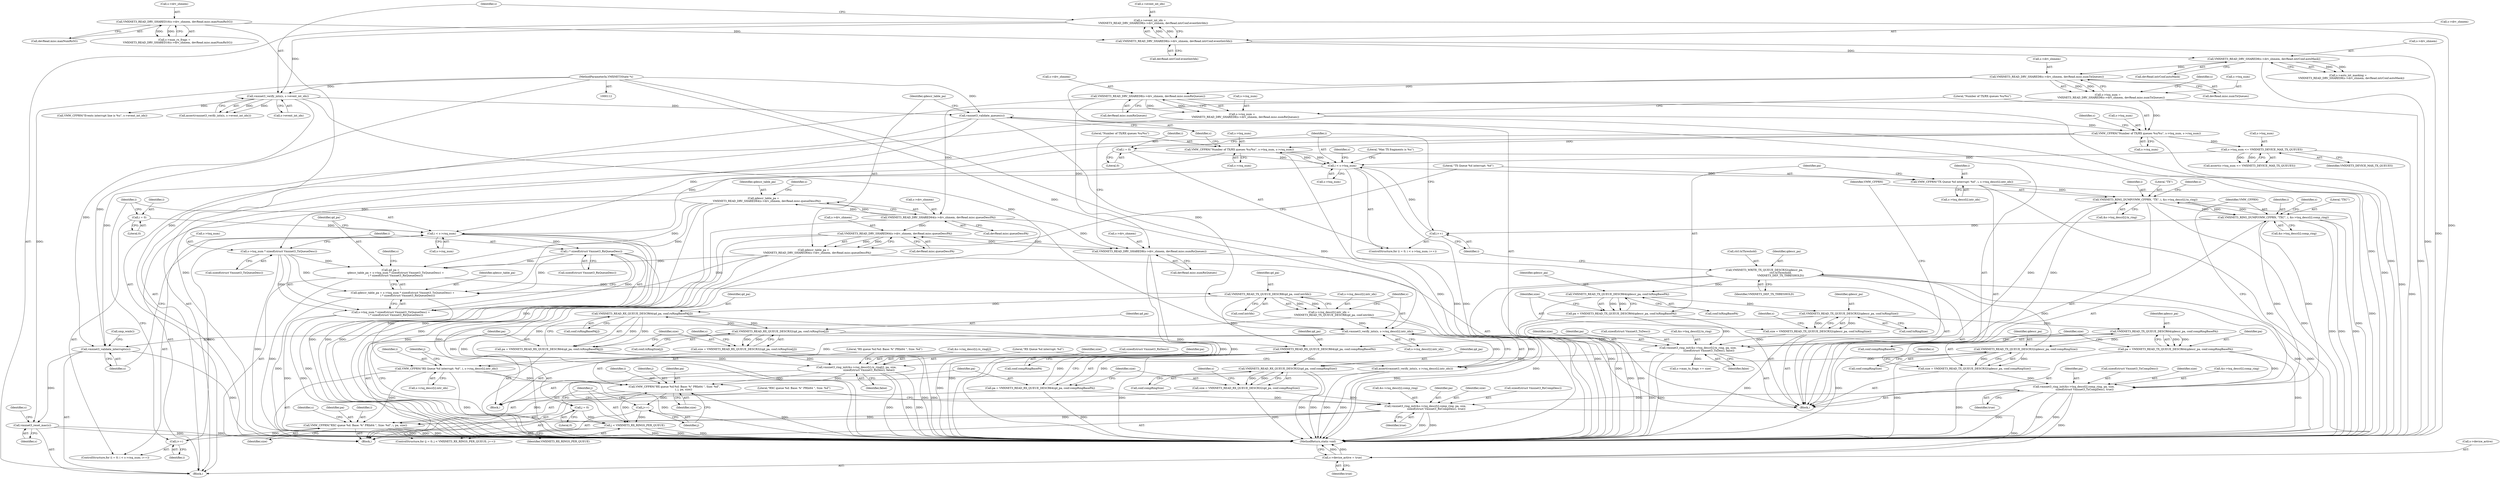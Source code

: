 digraph "0_qemu_9878d173f574df74bde0ff50b2f81009fbee81bb@pointer" {
"1000440" [label="(Call,i < s->rxq_num)"];
"1000437" [label="(Call,i = 0)"];
"1000445" [label="(Call,i++)"];
"1000576" [label="(Call,VMW_CFPRN(\"RXC queue %d: Base: %\" PRIx64 \", Size: %d\", i, pa, size))"];
"1000488" [label="(Call,VMW_CFPRN(\"RX Queue %d interrupt: %d\", i, s->rxq_descr[i].intr_idx))"];
"1000461" [label="(Call,i * sizeof(struct Vmxnet3_RxQueueDesc))"];
"1000440" [label="(Call,i < s->rxq_num)"];
"1000221" [label="(Call,VMW_CFPRN(\"Number of TX/RX queues %u/%u\", s->txq_num, s->rxq_num))"];
"1000195" [label="(Call,s->txq_num =\n        VMXNET3_READ_DRV_SHARED8(s->drv_shmem, devRead.misc.numTxQueues))"];
"1000199" [label="(Call,VMXNET3_READ_DRV_SHARED8(s->drv_shmem, devRead.misc.numTxQueues))"];
"1000179" [label="(Call,VMXNET3_READ_DRV_SHARED8(s->drv_shmem, devRead.intrConf.autoMask))"];
"1000155" [label="(Call,VMXNET3_READ_DRV_SHARED8(s->drv_shmem, devRead.intrConf.eventIntrIdx))"];
"1000125" [label="(Call,VMXNET3_READ_DRV_SHARED16(s->drv_shmem, devRead.misc.maxNumRxSG))"];
"1000208" [label="(Call,s->rxq_num =\n        VMXNET3_READ_DRV_SHARED8(s->drv_shmem, devRead.misc.numRxQueues))"];
"1000212" [label="(Call,VMXNET3_READ_DRV_SHARED8(s->drv_shmem, devRead.misc.numRxQueues))"];
"1000272" [label="(Call,VMW_CFPRN(\"Number of TX/RX queues %u/%u\", s->txq_num, s->rxq_num))"];
"1000255" [label="(Call,i < s->txq_num)"];
"1000252" [label="(Call,i = 0)"];
"1000260" [label="(Call,i++)"];
"1000376" [label="(Call,VMXNET3_RING_DUMP(VMW_CFPRN, \"TXC\", i, &s->txq_descr[i].comp_ring))"];
"1000331" [label="(Call,VMXNET3_RING_DUMP(VMW_CFPRN, \"TX\", i, &s->txq_descr[i].tx_ring))"];
"1000293" [label="(Call,VMW_CFPRN(\"TX Queue %d interrupt: %d\", i, s->txq_descr[i].intr_idx))"];
"1000317" [label="(Call,vmxnet3_ring_init(&s->txq_descr[i].tx_ring, pa, size,\n                          sizeof(struct Vmxnet3_TxDesc), false))"];
"1000303" [label="(Call,pa = VMXNET3_READ_TX_QUEUE_DESCR64(qdescr_pa, conf.txRingBasePA))"];
"1000305" [label="(Call,VMXNET3_READ_TX_QUEUE_DESCR64(qdescr_pa, conf.txRingBasePA))"];
"1000406" [label="(Call,VMXNET3_WRITE_TX_QUEUE_DESCR32(qdescr_pa,\n                                       ctrl.txThreshold,\n                                       VMXNET3_DEF_TX_THRESHOLD))"];
"1000357" [label="(Call,VMXNET3_READ_TX_QUEUE_DESCR32(qdescr_pa, conf.compRingSize))"];
"1000350" [label="(Call,VMXNET3_READ_TX_QUEUE_DESCR64(qdescr_pa, conf.compRingBasePA))"];
"1000312" [label="(Call,VMXNET3_READ_TX_QUEUE_DESCR32(qdescr_pa, conf.txRingSize))"];
"1000310" [label="(Call,size = VMXNET3_READ_TX_QUEUE_DESCR32(qdescr_pa, conf.txRingSize))"];
"1000362" [label="(Call,vmxnet3_ring_init(&s->txq_descr[i].comp_ring, pa, size,\n                          sizeof(struct Vmxnet3_TxCompDesc), true))"];
"1000348" [label="(Call,pa = VMXNET3_READ_TX_QUEUE_DESCR64(qdescr_pa, conf.compRingBasePA))"];
"1000355" [label="(Call,size = VMXNET3_READ_TX_QUEUE_DESCR32(qdescr_pa, conf.compRingSize))"];
"1000230" [label="(Call,s->txq_num <= VMXNET3_DEVICE_MAX_TX_QUEUES)"];
"1000479" [label="(Call,vmxnet3_verify_intx(s, s->rxq_descr[i].intr_idx))"];
"1000165" [label="(Call,vmxnet3_verify_intx(s, s->event_int_idx))"];
"1000113" [label="(MethodParameterIn,VMXNET3State *s)"];
"1000151" [label="(Call,s->event_int_idx =\n        VMXNET3_READ_DRV_SHARED8(s->drv_shmem, devRead.intrConf.eventIntrIdx))"];
"1000280" [label="(Call,vmxnet3_validate_queues(s))"];
"1000465" [label="(Call,s->rxq_descr[i].intr_idx =\n            VMXNET3_READ_TX_QUEUE_DESCR8(qd_pa, conf.intrIdx))"];
"1000473" [label="(Call,VMXNET3_READ_TX_QUEUE_DESCR8(qd_pa, conf.intrIdx))"];
"1000450" [label="(Call,qd_pa =\n            qdescr_table_pa + s->txq_num * sizeof(struct Vmxnet3_TxQueueDesc) +\n            i * sizeof(struct Vmxnet3_RxQueueDesc))"];
"1000235" [label="(Call,qdescr_table_pa =\n        VMXNET3_READ_DRV_SHARED64(s->drv_shmem, devRead.misc.queueDescPA))"];
"1000237" [label="(Call,VMXNET3_READ_DRV_SHARED64(s->drv_shmem, devRead.misc.queueDescPA))"];
"1000282" [label="(Call,qdescr_table_pa =\n         VMXNET3_READ_DRV_SHARED64(s->drv_shmem, devRead.misc.queueDescPA))"];
"1000284" [label="(Call,VMXNET3_READ_DRV_SHARED64(s->drv_shmem, devRead.misc.queueDescPA))"];
"1000263" [label="(Call,VMXNET3_READ_DRV_SHARED8(s->drv_shmem, devRead.misc.numRxQueues))"];
"1000455" [label="(Call,s->txq_num * sizeof(struct Vmxnet3_TxQueueDesc))"];
"1000542" [label="(Call,VMW_CFPRN(\"RX queue %d:%d: Base: %\" PRIx64 \", Size: %d\",\n                      i, j, pa, size))"];
"1000502" [label="(Call,j < VMXNET3_RX_RINGS_PER_QUEUE)"];
"1000505" [label="(Call,j++)"];
"1000499" [label="(Call,j = 0)"];
"1000526" [label="(Call,vmxnet3_ring_init(&s->rxq_descr[i].rx_ring[j], pa, size,\n                              sizeof(struct Vmxnet3_RxDesc), false))"];
"1000508" [label="(Call,pa = VMXNET3_READ_RX_QUEUE_DESCR64(qd_pa, conf.rxRingBasePA[j]))"];
"1000510" [label="(Call,VMXNET3_READ_RX_QUEUE_DESCR64(qd_pa, conf.rxRingBasePA[j]))"];
"1000519" [label="(Call,VMXNET3_READ_RX_QUEUE_DESCR32(qd_pa, conf.rxRingSize[j]))"];
"1000517" [label="(Call,size = VMXNET3_READ_RX_QUEUE_DESCR32(qd_pa, conf.rxRingSize[j]))"];
"1000562" [label="(Call,vmxnet3_ring_init(&s->rxq_descr[i].comp_ring, pa, size,\n                          sizeof(struct Vmxnet3_RxCompDesc), true))"];
"1000548" [label="(Call,pa = VMXNET3_READ_RX_QUEUE_DESCR64(qd_pa, conf.compRingBasePA))"];
"1000550" [label="(Call,VMXNET3_READ_RX_QUEUE_DESCR64(qd_pa, conf.compRingBasePA))"];
"1000555" [label="(Call,size = VMXNET3_READ_RX_QUEUE_DESCR32(qd_pa, conf.compRingSize))"];
"1000557" [label="(Call,VMXNET3_READ_RX_QUEUE_DESCR32(qd_pa, conf.compRingSize))"];
"1000478" [label="(Call,assert(vmxnet3_verify_intx(s, s->rxq_descr[i].intr_idx)))"];
"1000599" [label="(Call,vmxnet3_validate_interrupts(s))"];
"1000602" [label="(Call,vmxnet3_reset_mac(s))"];
"1000604" [label="(Call,s->device_active = true)"];
"1000452" [label="(Call,qdescr_table_pa + s->txq_num * sizeof(struct Vmxnet3_TxQueueDesc) +\n            i * sizeof(struct Vmxnet3_RxQueueDesc))"];
"1000454" [label="(Call,s->txq_num * sizeof(struct Vmxnet3_TxQueueDesc) +\n            i * sizeof(struct Vmxnet3_RxQueueDesc))"];
"1000547" [label="(Identifier,size)"];
"1000345" [label="(Identifier,s)"];
"1000519" [label="(Call,VMXNET3_READ_RX_QUEUE_DESCR32(qd_pa, conf.rxRingSize[j]))"];
"1000479" [label="(Call,vmxnet3_verify_intx(s, s->rxq_descr[i].intr_idx))"];
"1000195" [label="(Call,s->txq_num =\n        VMXNET3_READ_DRV_SHARED8(s->drv_shmem, devRead.misc.numTxQueues))"];
"1000498" [label="(ControlStructure,for (j = 0; j < VMXNET3_RX_RINGS_PER_QUEUE; j++))"];
"1000600" [label="(Identifier,s)"];
"1000563" [label="(Call,&s->rxq_descr[i].comp_ring)"];
"1000438" [label="(Identifier,i)"];
"1000450" [label="(Call,qd_pa =\n            qdescr_table_pa + s->txq_num * sizeof(struct Vmxnet3_TxQueueDesc) +\n            i * sizeof(struct Vmxnet3_RxQueueDesc))"];
"1000281" [label="(Identifier,s)"];
"1000113" [label="(MethodParameterIn,VMXNET3State *s)"];
"1000604" [label="(Call,s->device_active = true)"];
"1000489" [label="(Literal,\"RX Queue %d interrupt: %d\")"];
"1000234" [label="(Identifier,VMXNET3_DEVICE_MAX_TX_QUEUES)"];
"1000180" [label="(Call,s->drv_shmem)"];
"1000251" [label="(ControlStructure,for (i = 0; i < s->txq_num; i++))"];
"1000196" [label="(Call,s->txq_num)"];
"1000248" [label="(Identifier,s)"];
"1000314" [label="(Call,conf.txRingSize)"];
"1000543" [label="(Literal,\"RX queue %d:%d: Base: %\" PRIx64 \", Size: %d\")"];
"1000351" [label="(Identifier,qdescr_pa)"];
"1000175" [label="(Call,s->auto_int_masking =\n        VMXNET3_READ_DRV_SHARED8(s->drv_shmem, devRead.intrConf.autoMask))"];
"1000334" [label="(Identifier,i)"];
"1000580" [label="(Identifier,size)"];
"1000378" [label="(Literal,\"TXC\")"];
"1000263" [label="(Call,VMXNET3_READ_DRV_SHARED8(s->drv_shmem, devRead.misc.numRxQueues))"];
"1000407" [label="(Identifier,qdescr_pa)"];
"1000260" [label="(Call,i++)"];
"1000469" [label="(Identifier,s)"];
"1000546" [label="(Identifier,pa)"];
"1000571" [label="(Identifier,pa)"];
"1000567" [label="(Identifier,s)"];
"1000603" [label="(Identifier,s)"];
"1000558" [label="(Identifier,qd_pa)"];
"1000280" [label="(Call,vmxnet3_validate_queues(s))"];
"1000436" [label="(ControlStructure,for (i = 0; i < s->rxq_num; i++))"];
"1000212" [label="(Call,VMXNET3_READ_DRV_SHARED8(s->drv_shmem, devRead.misc.numRxQueues))"];
"1000490" [label="(Identifier,i)"];
"1000253" [label="(Identifier,i)"];
"1000355" [label="(Call,size = VMXNET3_READ_TX_QUEUE_DESCR32(qdescr_pa, conf.compRingSize))"];
"1000579" [label="(Identifier,pa)"];
"1000504" [label="(Identifier,VMXNET3_RX_RINGS_PER_QUEUE)"];
"1000311" [label="(Identifier,size)"];
"1000262" [label="(Block,)"];
"1000256" [label="(Identifier,i)"];
"1000226" [label="(Call,s->rxq_num)"];
"1000285" [label="(Call,s->drv_shmem)"];
"1000377" [label="(Identifier,VMW_CFPRN)"];
"1000406" [label="(Call,VMXNET3_WRITE_TX_QUEUE_DESCR32(qdescr_pa,\n                                       ctrl.txThreshold,\n                                       VMXNET3_DEF_TX_THRESHOLD))"];
"1000152" [label="(Call,s->event_int_idx)"];
"1000447" [label="(Block,)"];
"1000549" [label="(Identifier,pa)"];
"1000367" [label="(Identifier,s)"];
"1000165" [label="(Call,vmxnet3_verify_intx(s, s->event_int_idx))"];
"1000446" [label="(Identifier,i)"];
"1000463" [label="(Call,sizeof(struct Vmxnet3_RxQueueDesc))"];
"1000551" [label="(Identifier,qd_pa)"];
"1000331" [label="(Call,VMXNET3_RING_DUMP(VMW_CFPRN, \"TX\", i, &s->txq_descr[i].tx_ring))"];
"1000559" [label="(Call,conf.compRingSize)"];
"1000222" [label="(Literal,\"Number of TX/RX queues %u/%u\")"];
"1000362" [label="(Call,vmxnet3_ring_init(&s->txq_descr[i].comp_ring, pa, size,\n                          sizeof(struct Vmxnet3_TxCompDesc), true))"];
"1000121" [label="(Call,s->max_rx_frags =\n        VMXNET3_READ_DRV_SHARED16(s->drv_shmem, devRead.misc.maxNumRxSG))"];
"1000126" [label="(Call,s->drv_shmem)"];
"1000509" [label="(Identifier,pa)"];
"1000151" [label="(Call,s->event_int_idx =\n        VMXNET3_READ_DRV_SHARED8(s->drv_shmem, devRead.intrConf.eventIntrIdx))"];
"1000502" [label="(Call,j < VMXNET3_RX_RINGS_PER_QUEUE)"];
"1000520" [label="(Identifier,qd_pa)"];
"1000544" [label="(Identifier,i)"];
"1000313" [label="(Identifier,qdescr_pa)"];
"1000216" [label="(Call,devRead.misc.numRxQueues)"];
"1000527" [label="(Call,&s->rxq_descr[i].rx_ring[j])"];
"1000439" [label="(Literal,0)"];
"1000508" [label="(Call,pa = VMXNET3_READ_RX_QUEUE_DESCR64(qd_pa, conf.rxRingBasePA[j]))"];
"1000442" [label="(Call,s->rxq_num)"];
"1000545" [label="(Identifier,j)"];
"1000372" [label="(Identifier,size)"];
"1000510" [label="(Call,VMXNET3_READ_RX_QUEUE_DESCR64(qd_pa, conf.rxRingBasePA[j]))"];
"1000326" [label="(Identifier,pa)"];
"1000359" [label="(Call,conf.compRingSize)"];
"1000512" [label="(Call,conf.rxRingBasePA[j])"];
"1000357" [label="(Call,VMXNET3_READ_TX_QUEUE_DESCR32(qdescr_pa, conf.compRingSize))"];
"1000375" [label="(Identifier,true)"];
"1000532" [label="(Identifier,s)"];
"1000474" [label="(Identifier,qd_pa)"];
"1000356" [label="(Identifier,size)"];
"1000503" [label="(Identifier,j)"];
"1000304" [label="(Identifier,pa)"];
"1000455" [label="(Call,s->txq_num * sizeof(struct Vmxnet3_TxQueueDesc))"];
"1000156" [label="(Call,s->drv_shmem)"];
"1000548" [label="(Call,pa = VMXNET3_READ_RX_QUEUE_DESCR64(qd_pa, conf.compRingBasePA))"];
"1000273" [label="(Literal,\"Number of TX/RX queues %u/%u\")"];
"1000606" [label="(Identifier,s)"];
"1000526" [label="(Call,vmxnet3_ring_init(&s->rxq_descr[i].rx_ring[j], pa, size,\n                              sizeof(struct Vmxnet3_RxDesc), false))"];
"1000578" [label="(Identifier,i)"];
"1000312" [label="(Call,VMXNET3_READ_TX_QUEUE_DESCR32(qdescr_pa, conf.txRingSize))"];
"1000538" [label="(Identifier,size)"];
"1000267" [label="(Call,devRead.misc.numRxQueues)"];
"1000456" [label="(Call,s->txq_num)"];
"1000155" [label="(Call,VMXNET3_READ_DRV_SHARED8(s->drv_shmem, devRead.intrConf.eventIntrIdx))"];
"1000408" [label="(Call,ctrl.txThreshold)"];
"1000441" [label="(Identifier,i)"];
"1000203" [label="(Call,devRead.misc.numTxQueues)"];
"1000480" [label="(Identifier,s)"];
"1000350" [label="(Call,VMXNET3_READ_TX_QUEUE_DESCR64(qdescr_pa, conf.compRingBasePA))"];
"1000576" [label="(Call,VMW_CFPRN(\"RXC queue %d: Base: %\" PRIx64 \", Size: %d\", i, pa, size))"];
"1000488" [label="(Call,VMW_CFPRN(\"RX Queue %d interrupt: %d\", i, s->rxq_descr[i].intr_idx))"];
"1000328" [label="(Call,sizeof(struct Vmxnet3_TxDesc))"];
"1000125" [label="(Call,VMXNET3_READ_DRV_SHARED16(s->drv_shmem, devRead.misc.maxNumRxSG))"];
"1000295" [label="(Identifier,i)"];
"1000327" [label="(Identifier,size)"];
"1000608" [label="(Identifier,true)"];
"1000440" [label="(Call,i < s->rxq_num)"];
"1000332" [label="(Identifier,VMW_CFPRN)"];
"1000333" [label="(Literal,\"TX\")"];
"1000511" [label="(Identifier,qd_pa)"];
"1000481" [label="(Call,s->rxq_descr[i].intr_idx)"];
"1000555" [label="(Call,size = VMXNET3_READ_RX_QUEUE_DESCR32(qd_pa, conf.compRingSize))"];
"1000318" [label="(Call,&s->txq_descr[i].tx_ring)"];
"1000451" [label="(Identifier,qd_pa)"];
"1000236" [label="(Identifier,qdescr_table_pa)"];
"1000478" [label="(Call,assert(vmxnet3_verify_intx(s, s->rxq_descr[i].intr_idx)))"];
"1000230" [label="(Call,s->txq_num <= VMXNET3_DEVICE_MAX_TX_QUEUES)"];
"1000277" [label="(Call,s->rxq_num)"];
"1000411" [label="(Identifier,VMXNET3_DEF_TX_THRESHOLD)"];
"1000343" [label="(Call,s->max_tx_frags += size)"];
"1000557" [label="(Call,VMXNET3_READ_RX_QUEUE_DESCR32(qd_pa, conf.compRingSize))"];
"1000294" [label="(Literal,\"TX Queue %d interrupt: %d\")"];
"1000282" [label="(Call,qdescr_table_pa =\n         VMXNET3_READ_DRV_SHARED64(s->drv_shmem, devRead.misc.queueDescPA))"];
"1000473" [label="(Call,VMXNET3_READ_TX_QUEUE_DESCR8(qd_pa, conf.intrIdx))"];
"1000305" [label="(Call,VMXNET3_READ_TX_QUEUE_DESCR64(qdescr_pa, conf.txRingBasePA))"];
"1000542" [label="(Call,VMW_CFPRN(\"RX queue %d:%d: Base: %\" PRIx64 \", Size: %d\",\n                      i, j, pa, size))"];
"1000363" [label="(Call,&s->txq_descr[i].comp_ring)"];
"1000232" [label="(Identifier,s)"];
"1000335" [label="(Call,&s->txq_descr[i].tx_ring)"];
"1000274" [label="(Call,s->txq_num)"];
"1000358" [label="(Identifier,qdescr_pa)"];
"1000380" [label="(Call,&s->txq_descr[i].comp_ring)"];
"1000221" [label="(Call,VMW_CFPRN(\"Number of TX/RX queues %u/%u\", s->txq_num, s->rxq_num))"];
"1000164" [label="(Call,assert(vmxnet3_verify_intx(s, s->event_int_idx)))"];
"1000371" [label="(Identifier,pa)"];
"1000235" [label="(Call,qdescr_table_pa =\n        VMXNET3_READ_DRV_SHARED64(s->drv_shmem, devRead.misc.queueDescPA))"];
"1000129" [label="(Call,devRead.misc.maxNumRxSG)"];
"1000539" [label="(Call,sizeof(struct Vmxnet3_RxDesc))"];
"1000238" [label="(Call,s->drv_shmem)"];
"1000507" [label="(Block,)"];
"1000577" [label="(Literal,\"RXC queue %d: Base: %\" PRIx64 \", Size: %d\")"];
"1000376" [label="(Call,VMXNET3_RING_DUMP(VMW_CFPRN, \"TXC\", i, &s->txq_descr[i].comp_ring))"];
"1000200" [label="(Call,s->drv_shmem)"];
"1000209" [label="(Call,s->rxq_num)"];
"1000261" [label="(Identifier,i)"];
"1000465" [label="(Call,s->rxq_descr[i].intr_idx =\n            VMXNET3_READ_TX_QUEUE_DESCR8(qd_pa, conf.intrIdx))"];
"1000307" [label="(Call,conf.txRingBasePA)"];
"1000264" [label="(Call,s->drv_shmem)"];
"1000229" [label="(Call,assert(s->txq_num <= VMXNET3_DEVICE_MAX_TX_QUEUES))"];
"1000500" [label="(Identifier,j)"];
"1000166" [label="(Identifier,s)"];
"1000348" [label="(Call,pa = VMXNET3_READ_TX_QUEUE_DESCR64(qdescr_pa, conf.compRingBasePA))"];
"1000272" [label="(Call,VMW_CFPRN(\"Number of TX/RX queues %u/%u\", s->txq_num, s->rxq_num))"];
"1000601" [label="(Call,smp_wmb())"];
"1000505" [label="(Call,j++)"];
"1000170" [label="(Call,VMW_CFPRN(\"Events interrupt line is %u\", s->event_int_idx))"];
"1000293" [label="(Call,VMW_CFPRN(\"TX Queue %d interrupt: %d\", i, s->txq_descr[i].intr_idx))"];
"1000521" [label="(Call,conf.rxRingSize[j])"];
"1000562" [label="(Call,vmxnet3_ring_init(&s->rxq_descr[i].comp_ring, pa, size,\n                          sizeof(struct Vmxnet3_RxCompDesc), true))"];
"1000453" [label="(Identifier,qdescr_table_pa)"];
"1000306" [label="(Identifier,qdescr_pa)"];
"1000379" [label="(Identifier,i)"];
"1000283" [label="(Identifier,qdescr_table_pa)"];
"1000241" [label="(Call,devRead.misc.queueDescPA)"];
"1000223" [label="(Call,s->txq_num)"];
"1000208" [label="(Call,s->rxq_num =\n        VMXNET3_READ_DRV_SHARED8(s->drv_shmem, devRead.misc.numRxQueues))"];
"1000322" [label="(Identifier,s)"];
"1000349" [label="(Identifier,pa)"];
"1000413" [label="(Literal,\"Max TX fragments is %u\")"];
"1000330" [label="(Identifier,false)"];
"1000556" [label="(Identifier,size)"];
"1000179" [label="(Call,VMXNET3_READ_DRV_SHARED8(s->drv_shmem, devRead.intrConf.autoMask))"];
"1000541" [label="(Identifier,false)"];
"1000517" [label="(Call,size = VMXNET3_READ_RX_QUEUE_DESCR32(qd_pa, conf.rxRingSize[j]))"];
"1000393" [label="(Identifier,s)"];
"1000183" [label="(Call,devRead.intrConf.autoMask)"];
"1000296" [label="(Call,s->txq_descr[i].intr_idx)"];
"1000317" [label="(Call,vmxnet3_ring_init(&s->txq_descr[i].tx_ring, pa, size,\n                          sizeof(struct Vmxnet3_TxDesc), false))"];
"1000114" [label="(Block,)"];
"1000255" [label="(Call,i < s->txq_num)"];
"1000352" [label="(Call,conf.compRingBasePA)"];
"1000373" [label="(Call,sizeof(struct Vmxnet3_TxCompDesc))"];
"1000462" [label="(Identifier,i)"];
"1000231" [label="(Call,s->txq_num)"];
"1000506" [label="(Identifier,j)"];
"1000552" [label="(Call,conf.compRingBasePA)"];
"1000459" [label="(Call,sizeof(struct Vmxnet3_TxQueueDesc))"];
"1000310" [label="(Call,size = VMXNET3_READ_TX_QUEUE_DESCR32(qdescr_pa, conf.txRingSize))"];
"1000265" [label="(Identifier,s)"];
"1000303" [label="(Call,pa = VMXNET3_READ_TX_QUEUE_DESCR64(qdescr_pa, conf.txRingBasePA))"];
"1000550" [label="(Call,VMXNET3_READ_RX_QUEUE_DESCR64(qd_pa, conf.compRingBasePA))"];
"1000437" [label="(Call,i = 0)"];
"1000575" [label="(Identifier,true)"];
"1000199" [label="(Call,VMXNET3_READ_DRV_SHARED8(s->drv_shmem, devRead.misc.numTxQueues))"];
"1000491" [label="(Call,s->rxq_descr[i].intr_idx)"];
"1000572" [label="(Identifier,size)"];
"1000609" [label="(MethodReturn,static void)"];
"1000605" [label="(Call,s->device_active)"];
"1000284" [label="(Call,VMXNET3_READ_DRV_SHARED64(s->drv_shmem, devRead.misc.queueDescPA))"];
"1000452" [label="(Call,qdescr_table_pa + s->txq_num * sizeof(struct Vmxnet3_TxQueueDesc) +\n            i * sizeof(struct Vmxnet3_RxQueueDesc))"];
"1000586" [label="(Identifier,s)"];
"1000454" [label="(Call,s->txq_num * sizeof(struct Vmxnet3_TxQueueDesc) +\n            i * sizeof(struct Vmxnet3_RxQueueDesc))"];
"1000466" [label="(Call,s->rxq_descr[i].intr_idx)"];
"1000210" [label="(Identifier,s)"];
"1000599" [label="(Call,vmxnet3_validate_interrupts(s))"];
"1000237" [label="(Call,VMXNET3_READ_DRV_SHARED64(s->drv_shmem, devRead.misc.queueDescPA))"];
"1000501" [label="(Literal,0)"];
"1000537" [label="(Identifier,pa)"];
"1000159" [label="(Call,devRead.intrConf.eventIntrIdx)"];
"1000518" [label="(Identifier,size)"];
"1000573" [label="(Call,sizeof(struct Vmxnet3_RxCompDesc))"];
"1000213" [label="(Call,s->drv_shmem)"];
"1000445" [label="(Call,i++)"];
"1000252" [label="(Call,i = 0)"];
"1000499" [label="(Call,j = 0)"];
"1000602" [label="(Call,vmxnet3_reset_mac(s))"];
"1000257" [label="(Call,s->txq_num)"];
"1000461" [label="(Call,i * sizeof(struct Vmxnet3_RxQueueDesc))"];
"1000254" [label="(Literal,0)"];
"1000167" [label="(Call,s->event_int_idx)"];
"1000475" [label="(Call,conf.intrIdx)"];
"1000288" [label="(Call,devRead.misc.queueDescPA)"];
"1000440" -> "1000436"  [label="AST: "];
"1000440" -> "1000442"  [label="CFG: "];
"1000441" -> "1000440"  [label="AST: "];
"1000442" -> "1000440"  [label="AST: "];
"1000451" -> "1000440"  [label="CFG: "];
"1000600" -> "1000440"  [label="CFG: "];
"1000440" -> "1000609"  [label="DDG: "];
"1000440" -> "1000609"  [label="DDG: "];
"1000440" -> "1000609"  [label="DDG: "];
"1000437" -> "1000440"  [label="DDG: "];
"1000445" -> "1000440"  [label="DDG: "];
"1000221" -> "1000440"  [label="DDG: "];
"1000272" -> "1000440"  [label="DDG: "];
"1000440" -> "1000461"  [label="DDG: "];
"1000437" -> "1000436"  [label="AST: "];
"1000437" -> "1000439"  [label="CFG: "];
"1000438" -> "1000437"  [label="AST: "];
"1000439" -> "1000437"  [label="AST: "];
"1000441" -> "1000437"  [label="CFG: "];
"1000445" -> "1000436"  [label="AST: "];
"1000445" -> "1000446"  [label="CFG: "];
"1000446" -> "1000445"  [label="AST: "];
"1000441" -> "1000445"  [label="CFG: "];
"1000576" -> "1000445"  [label="DDG: "];
"1000576" -> "1000447"  [label="AST: "];
"1000576" -> "1000580"  [label="CFG: "];
"1000577" -> "1000576"  [label="AST: "];
"1000578" -> "1000576"  [label="AST: "];
"1000579" -> "1000576"  [label="AST: "];
"1000580" -> "1000576"  [label="AST: "];
"1000586" -> "1000576"  [label="CFG: "];
"1000576" -> "1000609"  [label="DDG: "];
"1000576" -> "1000609"  [label="DDG: "];
"1000576" -> "1000609"  [label="DDG: "];
"1000488" -> "1000576"  [label="DDG: "];
"1000542" -> "1000576"  [label="DDG: "];
"1000562" -> "1000576"  [label="DDG: "];
"1000562" -> "1000576"  [label="DDG: "];
"1000488" -> "1000447"  [label="AST: "];
"1000488" -> "1000491"  [label="CFG: "];
"1000489" -> "1000488"  [label="AST: "];
"1000490" -> "1000488"  [label="AST: "];
"1000491" -> "1000488"  [label="AST: "];
"1000500" -> "1000488"  [label="CFG: "];
"1000488" -> "1000609"  [label="DDG: "];
"1000488" -> "1000609"  [label="DDG: "];
"1000461" -> "1000488"  [label="DDG: "];
"1000479" -> "1000488"  [label="DDG: "];
"1000488" -> "1000542"  [label="DDG: "];
"1000461" -> "1000454"  [label="AST: "];
"1000461" -> "1000463"  [label="CFG: "];
"1000462" -> "1000461"  [label="AST: "];
"1000463" -> "1000461"  [label="AST: "];
"1000454" -> "1000461"  [label="CFG: "];
"1000461" -> "1000450"  [label="DDG: "];
"1000461" -> "1000452"  [label="DDG: "];
"1000461" -> "1000454"  [label="DDG: "];
"1000221" -> "1000114"  [label="AST: "];
"1000221" -> "1000226"  [label="CFG: "];
"1000222" -> "1000221"  [label="AST: "];
"1000223" -> "1000221"  [label="AST: "];
"1000226" -> "1000221"  [label="AST: "];
"1000232" -> "1000221"  [label="CFG: "];
"1000221" -> "1000609"  [label="DDG: "];
"1000195" -> "1000221"  [label="DDG: "];
"1000208" -> "1000221"  [label="DDG: "];
"1000221" -> "1000230"  [label="DDG: "];
"1000221" -> "1000272"  [label="DDG: "];
"1000195" -> "1000114"  [label="AST: "];
"1000195" -> "1000199"  [label="CFG: "];
"1000196" -> "1000195"  [label="AST: "];
"1000199" -> "1000195"  [label="AST: "];
"1000210" -> "1000195"  [label="CFG: "];
"1000195" -> "1000609"  [label="DDG: "];
"1000199" -> "1000195"  [label="DDG: "];
"1000199" -> "1000195"  [label="DDG: "];
"1000199" -> "1000203"  [label="CFG: "];
"1000200" -> "1000199"  [label="AST: "];
"1000203" -> "1000199"  [label="AST: "];
"1000199" -> "1000609"  [label="DDG: "];
"1000179" -> "1000199"  [label="DDG: "];
"1000199" -> "1000212"  [label="DDG: "];
"1000179" -> "1000175"  [label="AST: "];
"1000179" -> "1000183"  [label="CFG: "];
"1000180" -> "1000179"  [label="AST: "];
"1000183" -> "1000179"  [label="AST: "];
"1000175" -> "1000179"  [label="CFG: "];
"1000179" -> "1000609"  [label="DDG: "];
"1000179" -> "1000175"  [label="DDG: "];
"1000179" -> "1000175"  [label="DDG: "];
"1000155" -> "1000179"  [label="DDG: "];
"1000155" -> "1000151"  [label="AST: "];
"1000155" -> "1000159"  [label="CFG: "];
"1000156" -> "1000155"  [label="AST: "];
"1000159" -> "1000155"  [label="AST: "];
"1000151" -> "1000155"  [label="CFG: "];
"1000155" -> "1000609"  [label="DDG: "];
"1000155" -> "1000151"  [label="DDG: "];
"1000155" -> "1000151"  [label="DDG: "];
"1000125" -> "1000155"  [label="DDG: "];
"1000125" -> "1000121"  [label="AST: "];
"1000125" -> "1000129"  [label="CFG: "];
"1000126" -> "1000125"  [label="AST: "];
"1000129" -> "1000125"  [label="AST: "];
"1000121" -> "1000125"  [label="CFG: "];
"1000125" -> "1000609"  [label="DDG: "];
"1000125" -> "1000121"  [label="DDG: "];
"1000125" -> "1000121"  [label="DDG: "];
"1000208" -> "1000114"  [label="AST: "];
"1000208" -> "1000212"  [label="CFG: "];
"1000209" -> "1000208"  [label="AST: "];
"1000212" -> "1000208"  [label="AST: "];
"1000222" -> "1000208"  [label="CFG: "];
"1000208" -> "1000609"  [label="DDG: "];
"1000212" -> "1000208"  [label="DDG: "];
"1000212" -> "1000208"  [label="DDG: "];
"1000212" -> "1000216"  [label="CFG: "];
"1000213" -> "1000212"  [label="AST: "];
"1000216" -> "1000212"  [label="AST: "];
"1000212" -> "1000609"  [label="DDG: "];
"1000212" -> "1000237"  [label="DDG: "];
"1000212" -> "1000263"  [label="DDG: "];
"1000272" -> "1000262"  [label="AST: "];
"1000272" -> "1000277"  [label="CFG: "];
"1000273" -> "1000272"  [label="AST: "];
"1000274" -> "1000272"  [label="AST: "];
"1000277" -> "1000272"  [label="AST: "];
"1000281" -> "1000272"  [label="CFG: "];
"1000272" -> "1000609"  [label="DDG: "];
"1000272" -> "1000255"  [label="DDG: "];
"1000255" -> "1000272"  [label="DDG: "];
"1000255" -> "1000251"  [label="AST: "];
"1000255" -> "1000257"  [label="CFG: "];
"1000256" -> "1000255"  [label="AST: "];
"1000257" -> "1000255"  [label="AST: "];
"1000265" -> "1000255"  [label="CFG: "];
"1000413" -> "1000255"  [label="CFG: "];
"1000255" -> "1000609"  [label="DDG: "];
"1000255" -> "1000609"  [label="DDG: "];
"1000252" -> "1000255"  [label="DDG: "];
"1000260" -> "1000255"  [label="DDG: "];
"1000230" -> "1000255"  [label="DDG: "];
"1000255" -> "1000293"  [label="DDG: "];
"1000255" -> "1000455"  [label="DDG: "];
"1000252" -> "1000251"  [label="AST: "];
"1000252" -> "1000254"  [label="CFG: "];
"1000253" -> "1000252"  [label="AST: "];
"1000254" -> "1000252"  [label="AST: "];
"1000256" -> "1000252"  [label="CFG: "];
"1000260" -> "1000251"  [label="AST: "];
"1000260" -> "1000261"  [label="CFG: "];
"1000261" -> "1000260"  [label="AST: "];
"1000256" -> "1000260"  [label="CFG: "];
"1000376" -> "1000260"  [label="DDG: "];
"1000376" -> "1000262"  [label="AST: "];
"1000376" -> "1000380"  [label="CFG: "];
"1000377" -> "1000376"  [label="AST: "];
"1000378" -> "1000376"  [label="AST: "];
"1000379" -> "1000376"  [label="AST: "];
"1000380" -> "1000376"  [label="AST: "];
"1000393" -> "1000376"  [label="CFG: "];
"1000376" -> "1000609"  [label="DDG: "];
"1000376" -> "1000609"  [label="DDG: "];
"1000376" -> "1000609"  [label="DDG: "];
"1000376" -> "1000331"  [label="DDG: "];
"1000376" -> "1000362"  [label="DDG: "];
"1000331" -> "1000376"  [label="DDG: "];
"1000331" -> "1000376"  [label="DDG: "];
"1000362" -> "1000376"  [label="DDG: "];
"1000331" -> "1000262"  [label="AST: "];
"1000331" -> "1000335"  [label="CFG: "];
"1000332" -> "1000331"  [label="AST: "];
"1000333" -> "1000331"  [label="AST: "];
"1000334" -> "1000331"  [label="AST: "];
"1000335" -> "1000331"  [label="AST: "];
"1000345" -> "1000331"  [label="CFG: "];
"1000331" -> "1000609"  [label="DDG: "];
"1000331" -> "1000609"  [label="DDG: "];
"1000331" -> "1000317"  [label="DDG: "];
"1000293" -> "1000331"  [label="DDG: "];
"1000317" -> "1000331"  [label="DDG: "];
"1000293" -> "1000262"  [label="AST: "];
"1000293" -> "1000296"  [label="CFG: "];
"1000294" -> "1000293"  [label="AST: "];
"1000295" -> "1000293"  [label="AST: "];
"1000296" -> "1000293"  [label="AST: "];
"1000304" -> "1000293"  [label="CFG: "];
"1000293" -> "1000609"  [label="DDG: "];
"1000293" -> "1000609"  [label="DDG: "];
"1000317" -> "1000262"  [label="AST: "];
"1000317" -> "1000330"  [label="CFG: "];
"1000318" -> "1000317"  [label="AST: "];
"1000326" -> "1000317"  [label="AST: "];
"1000327" -> "1000317"  [label="AST: "];
"1000328" -> "1000317"  [label="AST: "];
"1000330" -> "1000317"  [label="AST: "];
"1000332" -> "1000317"  [label="CFG: "];
"1000317" -> "1000609"  [label="DDG: "];
"1000317" -> "1000609"  [label="DDG: "];
"1000303" -> "1000317"  [label="DDG: "];
"1000310" -> "1000317"  [label="DDG: "];
"1000317" -> "1000343"  [label="DDG: "];
"1000317" -> "1000526"  [label="DDG: "];
"1000303" -> "1000262"  [label="AST: "];
"1000303" -> "1000305"  [label="CFG: "];
"1000304" -> "1000303"  [label="AST: "];
"1000305" -> "1000303"  [label="AST: "];
"1000311" -> "1000303"  [label="CFG: "];
"1000303" -> "1000609"  [label="DDG: "];
"1000305" -> "1000303"  [label="DDG: "];
"1000305" -> "1000303"  [label="DDG: "];
"1000305" -> "1000307"  [label="CFG: "];
"1000306" -> "1000305"  [label="AST: "];
"1000307" -> "1000305"  [label="AST: "];
"1000305" -> "1000609"  [label="DDG: "];
"1000406" -> "1000305"  [label="DDG: "];
"1000305" -> "1000312"  [label="DDG: "];
"1000406" -> "1000262"  [label="AST: "];
"1000406" -> "1000411"  [label="CFG: "];
"1000407" -> "1000406"  [label="AST: "];
"1000408" -> "1000406"  [label="AST: "];
"1000411" -> "1000406"  [label="AST: "];
"1000261" -> "1000406"  [label="CFG: "];
"1000406" -> "1000609"  [label="DDG: "];
"1000406" -> "1000609"  [label="DDG: "];
"1000406" -> "1000609"  [label="DDG: "];
"1000406" -> "1000609"  [label="DDG: "];
"1000357" -> "1000406"  [label="DDG: "];
"1000357" -> "1000355"  [label="AST: "];
"1000357" -> "1000359"  [label="CFG: "];
"1000358" -> "1000357"  [label="AST: "];
"1000359" -> "1000357"  [label="AST: "];
"1000355" -> "1000357"  [label="CFG: "];
"1000357" -> "1000609"  [label="DDG: "];
"1000357" -> "1000355"  [label="DDG: "];
"1000357" -> "1000355"  [label="DDG: "];
"1000350" -> "1000357"  [label="DDG: "];
"1000357" -> "1000557"  [label="DDG: "];
"1000350" -> "1000348"  [label="AST: "];
"1000350" -> "1000352"  [label="CFG: "];
"1000351" -> "1000350"  [label="AST: "];
"1000352" -> "1000350"  [label="AST: "];
"1000348" -> "1000350"  [label="CFG: "];
"1000350" -> "1000609"  [label="DDG: "];
"1000350" -> "1000348"  [label="DDG: "];
"1000350" -> "1000348"  [label="DDG: "];
"1000312" -> "1000350"  [label="DDG: "];
"1000350" -> "1000550"  [label="DDG: "];
"1000312" -> "1000310"  [label="AST: "];
"1000312" -> "1000314"  [label="CFG: "];
"1000313" -> "1000312"  [label="AST: "];
"1000314" -> "1000312"  [label="AST: "];
"1000310" -> "1000312"  [label="CFG: "];
"1000312" -> "1000609"  [label="DDG: "];
"1000312" -> "1000310"  [label="DDG: "];
"1000312" -> "1000310"  [label="DDG: "];
"1000310" -> "1000262"  [label="AST: "];
"1000311" -> "1000310"  [label="AST: "];
"1000322" -> "1000310"  [label="CFG: "];
"1000310" -> "1000609"  [label="DDG: "];
"1000362" -> "1000262"  [label="AST: "];
"1000362" -> "1000375"  [label="CFG: "];
"1000363" -> "1000362"  [label="AST: "];
"1000371" -> "1000362"  [label="AST: "];
"1000372" -> "1000362"  [label="AST: "];
"1000373" -> "1000362"  [label="AST: "];
"1000375" -> "1000362"  [label="AST: "];
"1000377" -> "1000362"  [label="CFG: "];
"1000362" -> "1000609"  [label="DDG: "];
"1000362" -> "1000609"  [label="DDG: "];
"1000362" -> "1000609"  [label="DDG: "];
"1000348" -> "1000362"  [label="DDG: "];
"1000355" -> "1000362"  [label="DDG: "];
"1000362" -> "1000562"  [label="DDG: "];
"1000362" -> "1000604"  [label="DDG: "];
"1000348" -> "1000262"  [label="AST: "];
"1000349" -> "1000348"  [label="AST: "];
"1000356" -> "1000348"  [label="CFG: "];
"1000348" -> "1000609"  [label="DDG: "];
"1000355" -> "1000262"  [label="AST: "];
"1000356" -> "1000355"  [label="AST: "];
"1000367" -> "1000355"  [label="CFG: "];
"1000355" -> "1000609"  [label="DDG: "];
"1000230" -> "1000229"  [label="AST: "];
"1000230" -> "1000234"  [label="CFG: "];
"1000231" -> "1000230"  [label="AST: "];
"1000234" -> "1000230"  [label="AST: "];
"1000229" -> "1000230"  [label="CFG: "];
"1000230" -> "1000609"  [label="DDG: "];
"1000230" -> "1000229"  [label="DDG: "];
"1000230" -> "1000229"  [label="DDG: "];
"1000479" -> "1000478"  [label="AST: "];
"1000479" -> "1000481"  [label="CFG: "];
"1000480" -> "1000479"  [label="AST: "];
"1000481" -> "1000479"  [label="AST: "];
"1000478" -> "1000479"  [label="CFG: "];
"1000479" -> "1000478"  [label="DDG: "];
"1000479" -> "1000478"  [label="DDG: "];
"1000165" -> "1000479"  [label="DDG: "];
"1000280" -> "1000479"  [label="DDG: "];
"1000113" -> "1000479"  [label="DDG: "];
"1000465" -> "1000479"  [label="DDG: "];
"1000479" -> "1000599"  [label="DDG: "];
"1000165" -> "1000164"  [label="AST: "];
"1000165" -> "1000167"  [label="CFG: "];
"1000166" -> "1000165"  [label="AST: "];
"1000167" -> "1000165"  [label="AST: "];
"1000164" -> "1000165"  [label="CFG: "];
"1000165" -> "1000164"  [label="DDG: "];
"1000165" -> "1000164"  [label="DDG: "];
"1000113" -> "1000165"  [label="DDG: "];
"1000151" -> "1000165"  [label="DDG: "];
"1000165" -> "1000170"  [label="DDG: "];
"1000165" -> "1000280"  [label="DDG: "];
"1000165" -> "1000599"  [label="DDG: "];
"1000113" -> "1000112"  [label="AST: "];
"1000113" -> "1000609"  [label="DDG: "];
"1000113" -> "1000280"  [label="DDG: "];
"1000113" -> "1000599"  [label="DDG: "];
"1000113" -> "1000602"  [label="DDG: "];
"1000151" -> "1000114"  [label="AST: "];
"1000152" -> "1000151"  [label="AST: "];
"1000166" -> "1000151"  [label="CFG: "];
"1000151" -> "1000609"  [label="DDG: "];
"1000280" -> "1000262"  [label="AST: "];
"1000280" -> "1000281"  [label="CFG: "];
"1000281" -> "1000280"  [label="AST: "];
"1000283" -> "1000280"  [label="CFG: "];
"1000280" -> "1000609"  [label="DDG: "];
"1000280" -> "1000599"  [label="DDG: "];
"1000465" -> "1000447"  [label="AST: "];
"1000465" -> "1000473"  [label="CFG: "];
"1000466" -> "1000465"  [label="AST: "];
"1000473" -> "1000465"  [label="AST: "];
"1000480" -> "1000465"  [label="CFG: "];
"1000465" -> "1000609"  [label="DDG: "];
"1000473" -> "1000465"  [label="DDG: "];
"1000473" -> "1000465"  [label="DDG: "];
"1000473" -> "1000475"  [label="CFG: "];
"1000474" -> "1000473"  [label="AST: "];
"1000475" -> "1000473"  [label="AST: "];
"1000473" -> "1000609"  [label="DDG: "];
"1000450" -> "1000473"  [label="DDG: "];
"1000473" -> "1000510"  [label="DDG: "];
"1000473" -> "1000550"  [label="DDG: "];
"1000450" -> "1000447"  [label="AST: "];
"1000450" -> "1000452"  [label="CFG: "];
"1000451" -> "1000450"  [label="AST: "];
"1000452" -> "1000450"  [label="AST: "];
"1000469" -> "1000450"  [label="CFG: "];
"1000450" -> "1000609"  [label="DDG: "];
"1000235" -> "1000450"  [label="DDG: "];
"1000282" -> "1000450"  [label="DDG: "];
"1000455" -> "1000450"  [label="DDG: "];
"1000235" -> "1000114"  [label="AST: "];
"1000235" -> "1000237"  [label="CFG: "];
"1000236" -> "1000235"  [label="AST: "];
"1000237" -> "1000235"  [label="AST: "];
"1000248" -> "1000235"  [label="CFG: "];
"1000235" -> "1000609"  [label="DDG: "];
"1000235" -> "1000609"  [label="DDG: "];
"1000237" -> "1000235"  [label="DDG: "];
"1000237" -> "1000235"  [label="DDG: "];
"1000235" -> "1000452"  [label="DDG: "];
"1000237" -> "1000241"  [label="CFG: "];
"1000238" -> "1000237"  [label="AST: "];
"1000241" -> "1000237"  [label="AST: "];
"1000237" -> "1000609"  [label="DDG: "];
"1000237" -> "1000609"  [label="DDG: "];
"1000237" -> "1000263"  [label="DDG: "];
"1000237" -> "1000284"  [label="DDG: "];
"1000282" -> "1000262"  [label="AST: "];
"1000282" -> "1000284"  [label="CFG: "];
"1000283" -> "1000282"  [label="AST: "];
"1000284" -> "1000282"  [label="AST: "];
"1000294" -> "1000282"  [label="CFG: "];
"1000282" -> "1000609"  [label="DDG: "];
"1000282" -> "1000609"  [label="DDG: "];
"1000284" -> "1000282"  [label="DDG: "];
"1000284" -> "1000282"  [label="DDG: "];
"1000282" -> "1000452"  [label="DDG: "];
"1000284" -> "1000288"  [label="CFG: "];
"1000285" -> "1000284"  [label="AST: "];
"1000288" -> "1000284"  [label="AST: "];
"1000284" -> "1000609"  [label="DDG: "];
"1000284" -> "1000609"  [label="DDG: "];
"1000284" -> "1000263"  [label="DDG: "];
"1000263" -> "1000284"  [label="DDG: "];
"1000263" -> "1000262"  [label="AST: "];
"1000263" -> "1000267"  [label="CFG: "];
"1000264" -> "1000263"  [label="AST: "];
"1000267" -> "1000263"  [label="AST: "];
"1000273" -> "1000263"  [label="CFG: "];
"1000263" -> "1000609"  [label="DDG: "];
"1000263" -> "1000609"  [label="DDG: "];
"1000455" -> "1000454"  [label="AST: "];
"1000455" -> "1000459"  [label="CFG: "];
"1000456" -> "1000455"  [label="AST: "];
"1000459" -> "1000455"  [label="AST: "];
"1000462" -> "1000455"  [label="CFG: "];
"1000455" -> "1000609"  [label="DDG: "];
"1000455" -> "1000452"  [label="DDG: "];
"1000455" -> "1000454"  [label="DDG: "];
"1000542" -> "1000507"  [label="AST: "];
"1000542" -> "1000547"  [label="CFG: "];
"1000543" -> "1000542"  [label="AST: "];
"1000544" -> "1000542"  [label="AST: "];
"1000545" -> "1000542"  [label="AST: "];
"1000546" -> "1000542"  [label="AST: "];
"1000547" -> "1000542"  [label="AST: "];
"1000506" -> "1000542"  [label="CFG: "];
"1000542" -> "1000609"  [label="DDG: "];
"1000542" -> "1000505"  [label="DDG: "];
"1000502" -> "1000542"  [label="DDG: "];
"1000526" -> "1000542"  [label="DDG: "];
"1000526" -> "1000542"  [label="DDG: "];
"1000502" -> "1000498"  [label="AST: "];
"1000502" -> "1000504"  [label="CFG: "];
"1000503" -> "1000502"  [label="AST: "];
"1000504" -> "1000502"  [label="AST: "];
"1000509" -> "1000502"  [label="CFG: "];
"1000549" -> "1000502"  [label="CFG: "];
"1000502" -> "1000609"  [label="DDG: "];
"1000502" -> "1000609"  [label="DDG: "];
"1000502" -> "1000609"  [label="DDG: "];
"1000505" -> "1000502"  [label="DDG: "];
"1000499" -> "1000502"  [label="DDG: "];
"1000505" -> "1000498"  [label="AST: "];
"1000505" -> "1000506"  [label="CFG: "];
"1000506" -> "1000505"  [label="AST: "];
"1000503" -> "1000505"  [label="CFG: "];
"1000499" -> "1000498"  [label="AST: "];
"1000499" -> "1000501"  [label="CFG: "];
"1000500" -> "1000499"  [label="AST: "];
"1000501" -> "1000499"  [label="AST: "];
"1000503" -> "1000499"  [label="CFG: "];
"1000526" -> "1000507"  [label="AST: "];
"1000526" -> "1000541"  [label="CFG: "];
"1000527" -> "1000526"  [label="AST: "];
"1000537" -> "1000526"  [label="AST: "];
"1000538" -> "1000526"  [label="AST: "];
"1000539" -> "1000526"  [label="AST: "];
"1000541" -> "1000526"  [label="AST: "];
"1000543" -> "1000526"  [label="CFG: "];
"1000526" -> "1000609"  [label="DDG: "];
"1000526" -> "1000609"  [label="DDG: "];
"1000526" -> "1000609"  [label="DDG: "];
"1000508" -> "1000526"  [label="DDG: "];
"1000517" -> "1000526"  [label="DDG: "];
"1000508" -> "1000507"  [label="AST: "];
"1000508" -> "1000510"  [label="CFG: "];
"1000509" -> "1000508"  [label="AST: "];
"1000510" -> "1000508"  [label="AST: "];
"1000518" -> "1000508"  [label="CFG: "];
"1000508" -> "1000609"  [label="DDG: "];
"1000510" -> "1000508"  [label="DDG: "];
"1000510" -> "1000508"  [label="DDG: "];
"1000510" -> "1000512"  [label="CFG: "];
"1000511" -> "1000510"  [label="AST: "];
"1000512" -> "1000510"  [label="AST: "];
"1000510" -> "1000609"  [label="DDG: "];
"1000519" -> "1000510"  [label="DDG: "];
"1000510" -> "1000519"  [label="DDG: "];
"1000519" -> "1000517"  [label="AST: "];
"1000519" -> "1000521"  [label="CFG: "];
"1000520" -> "1000519"  [label="AST: "];
"1000521" -> "1000519"  [label="AST: "];
"1000517" -> "1000519"  [label="CFG: "];
"1000519" -> "1000609"  [label="DDG: "];
"1000519" -> "1000517"  [label="DDG: "];
"1000519" -> "1000517"  [label="DDG: "];
"1000519" -> "1000550"  [label="DDG: "];
"1000517" -> "1000507"  [label="AST: "];
"1000518" -> "1000517"  [label="AST: "];
"1000532" -> "1000517"  [label="CFG: "];
"1000517" -> "1000609"  [label="DDG: "];
"1000562" -> "1000447"  [label="AST: "];
"1000562" -> "1000575"  [label="CFG: "];
"1000563" -> "1000562"  [label="AST: "];
"1000571" -> "1000562"  [label="AST: "];
"1000572" -> "1000562"  [label="AST: "];
"1000573" -> "1000562"  [label="AST: "];
"1000575" -> "1000562"  [label="AST: "];
"1000577" -> "1000562"  [label="CFG: "];
"1000562" -> "1000609"  [label="DDG: "];
"1000562" -> "1000609"  [label="DDG: "];
"1000548" -> "1000562"  [label="DDG: "];
"1000555" -> "1000562"  [label="DDG: "];
"1000562" -> "1000604"  [label="DDG: "];
"1000548" -> "1000447"  [label="AST: "];
"1000548" -> "1000550"  [label="CFG: "];
"1000549" -> "1000548"  [label="AST: "];
"1000550" -> "1000548"  [label="AST: "];
"1000556" -> "1000548"  [label="CFG: "];
"1000548" -> "1000609"  [label="DDG: "];
"1000550" -> "1000548"  [label="DDG: "];
"1000550" -> "1000548"  [label="DDG: "];
"1000550" -> "1000552"  [label="CFG: "];
"1000551" -> "1000550"  [label="AST: "];
"1000552" -> "1000550"  [label="AST: "];
"1000550" -> "1000609"  [label="DDG: "];
"1000550" -> "1000557"  [label="DDG: "];
"1000555" -> "1000447"  [label="AST: "];
"1000555" -> "1000557"  [label="CFG: "];
"1000556" -> "1000555"  [label="AST: "];
"1000557" -> "1000555"  [label="AST: "];
"1000567" -> "1000555"  [label="CFG: "];
"1000555" -> "1000609"  [label="DDG: "];
"1000557" -> "1000555"  [label="DDG: "];
"1000557" -> "1000555"  [label="DDG: "];
"1000557" -> "1000559"  [label="CFG: "];
"1000558" -> "1000557"  [label="AST: "];
"1000559" -> "1000557"  [label="AST: "];
"1000557" -> "1000609"  [label="DDG: "];
"1000557" -> "1000609"  [label="DDG: "];
"1000478" -> "1000447"  [label="AST: "];
"1000489" -> "1000478"  [label="CFG: "];
"1000478" -> "1000609"  [label="DDG: "];
"1000478" -> "1000609"  [label="DDG: "];
"1000599" -> "1000114"  [label="AST: "];
"1000599" -> "1000600"  [label="CFG: "];
"1000600" -> "1000599"  [label="AST: "];
"1000601" -> "1000599"  [label="CFG: "];
"1000599" -> "1000609"  [label="DDG: "];
"1000599" -> "1000602"  [label="DDG: "];
"1000602" -> "1000114"  [label="AST: "];
"1000602" -> "1000603"  [label="CFG: "];
"1000603" -> "1000602"  [label="AST: "];
"1000606" -> "1000602"  [label="CFG: "];
"1000602" -> "1000609"  [label="DDG: "];
"1000602" -> "1000609"  [label="DDG: "];
"1000604" -> "1000114"  [label="AST: "];
"1000604" -> "1000608"  [label="CFG: "];
"1000605" -> "1000604"  [label="AST: "];
"1000608" -> "1000604"  [label="AST: "];
"1000609" -> "1000604"  [label="CFG: "];
"1000604" -> "1000609"  [label="DDG: "];
"1000604" -> "1000609"  [label="DDG: "];
"1000452" -> "1000454"  [label="CFG: "];
"1000453" -> "1000452"  [label="AST: "];
"1000454" -> "1000452"  [label="AST: "];
"1000452" -> "1000609"  [label="DDG: "];
"1000452" -> "1000609"  [label="DDG: "];
"1000454" -> "1000609"  [label="DDG: "];
"1000454" -> "1000609"  [label="DDG: "];
}
